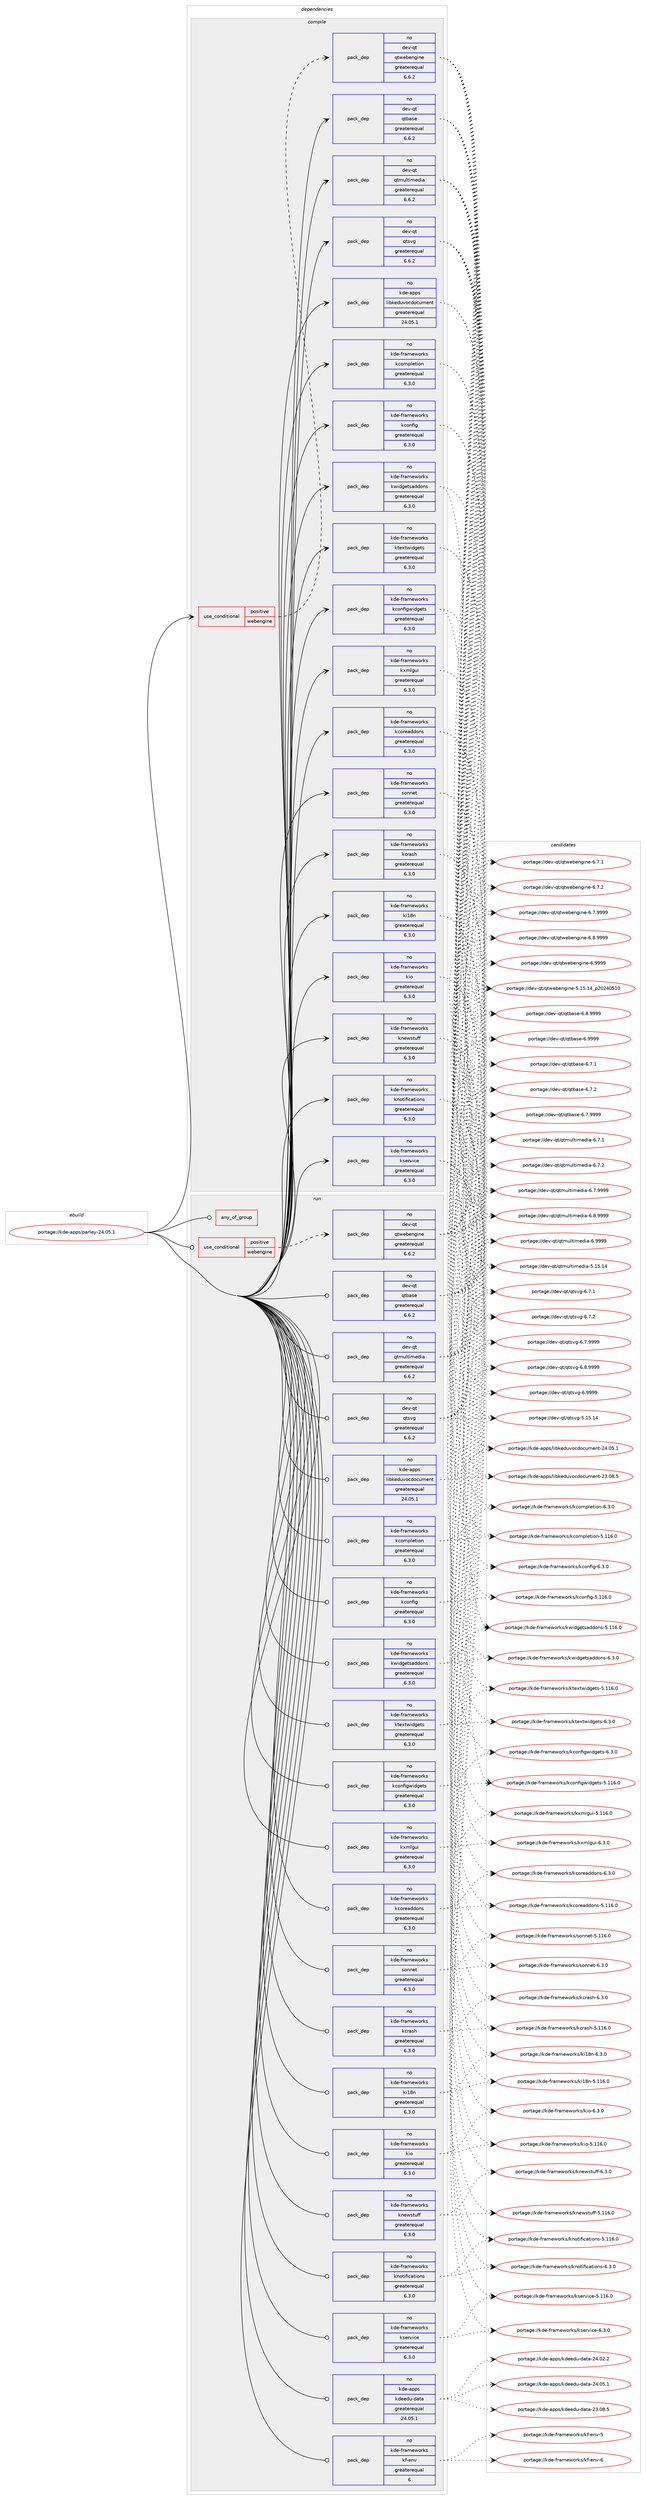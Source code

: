 digraph prolog {

# *************
# Graph options
# *************

newrank=true;
concentrate=true;
compound=true;
graph [rankdir=LR,fontname=Helvetica,fontsize=10,ranksep=1.5];#, ranksep=2.5, nodesep=0.2];
edge  [arrowhead=vee];
node  [fontname=Helvetica,fontsize=10];

# **********
# The ebuild
# **********

subgraph cluster_leftcol {
color=gray;
rank=same;
label=<<i>ebuild</i>>;
id [label="portage://kde-apps/parley-24.05.1", color=red, width=4, href="../kde-apps/parley-24.05.1.svg"];
}

# ****************
# The dependencies
# ****************

subgraph cluster_midcol {
color=gray;
label=<<i>dependencies</i>>;
subgraph cluster_compile {
fillcolor="#eeeeee";
style=filled;
label=<<i>compile</i>>;
subgraph cond66127 {
dependency134859 [label=<<TABLE BORDER="0" CELLBORDER="1" CELLSPACING="0" CELLPADDING="4"><TR><TD ROWSPAN="3" CELLPADDING="10">use_conditional</TD></TR><TR><TD>positive</TD></TR><TR><TD>webengine</TD></TR></TABLE>>, shape=none, color=red];
subgraph pack66768 {
dependency134860 [label=<<TABLE BORDER="0" CELLBORDER="1" CELLSPACING="0" CELLPADDING="4" WIDTH="220"><TR><TD ROWSPAN="6" CELLPADDING="30">pack_dep</TD></TR><TR><TD WIDTH="110">no</TD></TR><TR><TD>dev-qt</TD></TR><TR><TD>qtwebengine</TD></TR><TR><TD>greaterequal</TD></TR><TR><TD>6.6.2</TD></TR></TABLE>>, shape=none, color=blue];
}
dependency134859:e -> dependency134860:w [weight=20,style="dashed",arrowhead="vee"];
}
id:e -> dependency134859:w [weight=20,style="solid",arrowhead="vee"];
# *** BEGIN UNKNOWN DEPENDENCY TYPE (TODO) ***
# id -> package_dependency(portage://kde-apps/parley-24.05.1,install,no,app-i18n,translate-shell,none,[,,],[],[])
# *** END UNKNOWN DEPENDENCY TYPE (TODO) ***

# *** BEGIN UNKNOWN DEPENDENCY TYPE (TODO) ***
# id -> package_dependency(portage://kde-apps/parley-24.05.1,install,no,dev-libs,libxml2,none,[,,],[slot(2)],[])
# *** END UNKNOWN DEPENDENCY TYPE (TODO) ***

# *** BEGIN UNKNOWN DEPENDENCY TYPE (TODO) ***
# id -> package_dependency(portage://kde-apps/parley-24.05.1,install,no,dev-libs,libxslt,none,[,,],[],[])
# *** END UNKNOWN DEPENDENCY TYPE (TODO) ***

subgraph pack66769 {
dependency134861 [label=<<TABLE BORDER="0" CELLBORDER="1" CELLSPACING="0" CELLPADDING="4" WIDTH="220"><TR><TD ROWSPAN="6" CELLPADDING="30">pack_dep</TD></TR><TR><TD WIDTH="110">no</TD></TR><TR><TD>dev-qt</TD></TR><TR><TD>qtbase</TD></TR><TR><TD>greaterequal</TD></TR><TR><TD>6.6.2</TD></TR></TABLE>>, shape=none, color=blue];
}
id:e -> dependency134861:w [weight=20,style="solid",arrowhead="vee"];
# *** BEGIN UNKNOWN DEPENDENCY TYPE (TODO) ***
# id -> package_dependency(portage://kde-apps/parley-24.05.1,install,no,dev-qt,qtbase,none,[,,],[slot(6)],[])
# *** END UNKNOWN DEPENDENCY TYPE (TODO) ***

subgraph pack66770 {
dependency134862 [label=<<TABLE BORDER="0" CELLBORDER="1" CELLSPACING="0" CELLPADDING="4" WIDTH="220"><TR><TD ROWSPAN="6" CELLPADDING="30">pack_dep</TD></TR><TR><TD WIDTH="110">no</TD></TR><TR><TD>dev-qt</TD></TR><TR><TD>qtmultimedia</TD></TR><TR><TD>greaterequal</TD></TR><TR><TD>6.6.2</TD></TR></TABLE>>, shape=none, color=blue];
}
id:e -> dependency134862:w [weight=20,style="solid",arrowhead="vee"];
subgraph pack66771 {
dependency134863 [label=<<TABLE BORDER="0" CELLBORDER="1" CELLSPACING="0" CELLPADDING="4" WIDTH="220"><TR><TD ROWSPAN="6" CELLPADDING="30">pack_dep</TD></TR><TR><TD WIDTH="110">no</TD></TR><TR><TD>dev-qt</TD></TR><TR><TD>qtsvg</TD></TR><TR><TD>greaterequal</TD></TR><TR><TD>6.6.2</TD></TR></TABLE>>, shape=none, color=blue];
}
id:e -> dependency134863:w [weight=20,style="solid",arrowhead="vee"];
subgraph pack66772 {
dependency134864 [label=<<TABLE BORDER="0" CELLBORDER="1" CELLSPACING="0" CELLPADDING="4" WIDTH="220"><TR><TD ROWSPAN="6" CELLPADDING="30">pack_dep</TD></TR><TR><TD WIDTH="110">no</TD></TR><TR><TD>kde-apps</TD></TR><TR><TD>libkeduvocdocument</TD></TR><TR><TD>greaterequal</TD></TR><TR><TD>24.05.1</TD></TR></TABLE>>, shape=none, color=blue];
}
id:e -> dependency134864:w [weight=20,style="solid",arrowhead="vee"];
subgraph pack66773 {
dependency134865 [label=<<TABLE BORDER="0" CELLBORDER="1" CELLSPACING="0" CELLPADDING="4" WIDTH="220"><TR><TD ROWSPAN="6" CELLPADDING="30">pack_dep</TD></TR><TR><TD WIDTH="110">no</TD></TR><TR><TD>kde-frameworks</TD></TR><TR><TD>kcompletion</TD></TR><TR><TD>greaterequal</TD></TR><TR><TD>6.3.0</TD></TR></TABLE>>, shape=none, color=blue];
}
id:e -> dependency134865:w [weight=20,style="solid",arrowhead="vee"];
subgraph pack66774 {
dependency134866 [label=<<TABLE BORDER="0" CELLBORDER="1" CELLSPACING="0" CELLPADDING="4" WIDTH="220"><TR><TD ROWSPAN="6" CELLPADDING="30">pack_dep</TD></TR><TR><TD WIDTH="110">no</TD></TR><TR><TD>kde-frameworks</TD></TR><TR><TD>kconfig</TD></TR><TR><TD>greaterequal</TD></TR><TR><TD>6.3.0</TD></TR></TABLE>>, shape=none, color=blue];
}
id:e -> dependency134866:w [weight=20,style="solid",arrowhead="vee"];
subgraph pack66775 {
dependency134867 [label=<<TABLE BORDER="0" CELLBORDER="1" CELLSPACING="0" CELLPADDING="4" WIDTH="220"><TR><TD ROWSPAN="6" CELLPADDING="30">pack_dep</TD></TR><TR><TD WIDTH="110">no</TD></TR><TR><TD>kde-frameworks</TD></TR><TR><TD>kconfigwidgets</TD></TR><TR><TD>greaterequal</TD></TR><TR><TD>6.3.0</TD></TR></TABLE>>, shape=none, color=blue];
}
id:e -> dependency134867:w [weight=20,style="solid",arrowhead="vee"];
subgraph pack66776 {
dependency134868 [label=<<TABLE BORDER="0" CELLBORDER="1" CELLSPACING="0" CELLPADDING="4" WIDTH="220"><TR><TD ROWSPAN="6" CELLPADDING="30">pack_dep</TD></TR><TR><TD WIDTH="110">no</TD></TR><TR><TD>kde-frameworks</TD></TR><TR><TD>kcoreaddons</TD></TR><TR><TD>greaterequal</TD></TR><TR><TD>6.3.0</TD></TR></TABLE>>, shape=none, color=blue];
}
id:e -> dependency134868:w [weight=20,style="solid",arrowhead="vee"];
subgraph pack66777 {
dependency134869 [label=<<TABLE BORDER="0" CELLBORDER="1" CELLSPACING="0" CELLPADDING="4" WIDTH="220"><TR><TD ROWSPAN="6" CELLPADDING="30">pack_dep</TD></TR><TR><TD WIDTH="110">no</TD></TR><TR><TD>kde-frameworks</TD></TR><TR><TD>kcrash</TD></TR><TR><TD>greaterequal</TD></TR><TR><TD>6.3.0</TD></TR></TABLE>>, shape=none, color=blue];
}
id:e -> dependency134869:w [weight=20,style="solid",arrowhead="vee"];
subgraph pack66778 {
dependency134870 [label=<<TABLE BORDER="0" CELLBORDER="1" CELLSPACING="0" CELLPADDING="4" WIDTH="220"><TR><TD ROWSPAN="6" CELLPADDING="30">pack_dep</TD></TR><TR><TD WIDTH="110">no</TD></TR><TR><TD>kde-frameworks</TD></TR><TR><TD>ki18n</TD></TR><TR><TD>greaterequal</TD></TR><TR><TD>6.3.0</TD></TR></TABLE>>, shape=none, color=blue];
}
id:e -> dependency134870:w [weight=20,style="solid",arrowhead="vee"];
subgraph pack66779 {
dependency134871 [label=<<TABLE BORDER="0" CELLBORDER="1" CELLSPACING="0" CELLPADDING="4" WIDTH="220"><TR><TD ROWSPAN="6" CELLPADDING="30">pack_dep</TD></TR><TR><TD WIDTH="110">no</TD></TR><TR><TD>kde-frameworks</TD></TR><TR><TD>kio</TD></TR><TR><TD>greaterequal</TD></TR><TR><TD>6.3.0</TD></TR></TABLE>>, shape=none, color=blue];
}
id:e -> dependency134871:w [weight=20,style="solid",arrowhead="vee"];
subgraph pack66780 {
dependency134872 [label=<<TABLE BORDER="0" CELLBORDER="1" CELLSPACING="0" CELLPADDING="4" WIDTH="220"><TR><TD ROWSPAN="6" CELLPADDING="30">pack_dep</TD></TR><TR><TD WIDTH="110">no</TD></TR><TR><TD>kde-frameworks</TD></TR><TR><TD>knewstuff</TD></TR><TR><TD>greaterequal</TD></TR><TR><TD>6.3.0</TD></TR></TABLE>>, shape=none, color=blue];
}
id:e -> dependency134872:w [weight=20,style="solid",arrowhead="vee"];
subgraph pack66781 {
dependency134873 [label=<<TABLE BORDER="0" CELLBORDER="1" CELLSPACING="0" CELLPADDING="4" WIDTH="220"><TR><TD ROWSPAN="6" CELLPADDING="30">pack_dep</TD></TR><TR><TD WIDTH="110">no</TD></TR><TR><TD>kde-frameworks</TD></TR><TR><TD>knotifications</TD></TR><TR><TD>greaterequal</TD></TR><TR><TD>6.3.0</TD></TR></TABLE>>, shape=none, color=blue];
}
id:e -> dependency134873:w [weight=20,style="solid",arrowhead="vee"];
subgraph pack66782 {
dependency134874 [label=<<TABLE BORDER="0" CELLBORDER="1" CELLSPACING="0" CELLPADDING="4" WIDTH="220"><TR><TD ROWSPAN="6" CELLPADDING="30">pack_dep</TD></TR><TR><TD WIDTH="110">no</TD></TR><TR><TD>kde-frameworks</TD></TR><TR><TD>kservice</TD></TR><TR><TD>greaterequal</TD></TR><TR><TD>6.3.0</TD></TR></TABLE>>, shape=none, color=blue];
}
id:e -> dependency134874:w [weight=20,style="solid",arrowhead="vee"];
subgraph pack66783 {
dependency134875 [label=<<TABLE BORDER="0" CELLBORDER="1" CELLSPACING="0" CELLPADDING="4" WIDTH="220"><TR><TD ROWSPAN="6" CELLPADDING="30">pack_dep</TD></TR><TR><TD WIDTH="110">no</TD></TR><TR><TD>kde-frameworks</TD></TR><TR><TD>ktextwidgets</TD></TR><TR><TD>greaterequal</TD></TR><TR><TD>6.3.0</TD></TR></TABLE>>, shape=none, color=blue];
}
id:e -> dependency134875:w [weight=20,style="solid",arrowhead="vee"];
subgraph pack66784 {
dependency134876 [label=<<TABLE BORDER="0" CELLBORDER="1" CELLSPACING="0" CELLPADDING="4" WIDTH="220"><TR><TD ROWSPAN="6" CELLPADDING="30">pack_dep</TD></TR><TR><TD WIDTH="110">no</TD></TR><TR><TD>kde-frameworks</TD></TR><TR><TD>kwidgetsaddons</TD></TR><TR><TD>greaterequal</TD></TR><TR><TD>6.3.0</TD></TR></TABLE>>, shape=none, color=blue];
}
id:e -> dependency134876:w [weight=20,style="solid",arrowhead="vee"];
subgraph pack66785 {
dependency134877 [label=<<TABLE BORDER="0" CELLBORDER="1" CELLSPACING="0" CELLPADDING="4" WIDTH="220"><TR><TD ROWSPAN="6" CELLPADDING="30">pack_dep</TD></TR><TR><TD WIDTH="110">no</TD></TR><TR><TD>kde-frameworks</TD></TR><TR><TD>kxmlgui</TD></TR><TR><TD>greaterequal</TD></TR><TR><TD>6.3.0</TD></TR></TABLE>>, shape=none, color=blue];
}
id:e -> dependency134877:w [weight=20,style="solid",arrowhead="vee"];
subgraph pack66786 {
dependency134878 [label=<<TABLE BORDER="0" CELLBORDER="1" CELLSPACING="0" CELLPADDING="4" WIDTH="220"><TR><TD ROWSPAN="6" CELLPADDING="30">pack_dep</TD></TR><TR><TD WIDTH="110">no</TD></TR><TR><TD>kde-frameworks</TD></TR><TR><TD>sonnet</TD></TR><TR><TD>greaterequal</TD></TR><TR><TD>6.3.0</TD></TR></TABLE>>, shape=none, color=blue];
}
id:e -> dependency134878:w [weight=20,style="solid",arrowhead="vee"];
}
subgraph cluster_compileandrun {
fillcolor="#eeeeee";
style=filled;
label=<<i>compile and run</i>>;
}
subgraph cluster_run {
fillcolor="#eeeeee";
style=filled;
label=<<i>run</i>>;
subgraph any1812 {
dependency134879 [label=<<TABLE BORDER="0" CELLBORDER="1" CELLSPACING="0" CELLPADDING="4"><TR><TD CELLPADDING="10">any_of_group</TD></TR></TABLE>>, shape=none, color=red];# *** BEGIN UNKNOWN DEPENDENCY TYPE (TODO) ***
# dependency134879 -> package_dependency(portage://kde-apps/parley-24.05.1,run,no,kde-frameworks,breeze-icons,none,[,,],any_different_slot,[])
# *** END UNKNOWN DEPENDENCY TYPE (TODO) ***

# *** BEGIN UNKNOWN DEPENDENCY TYPE (TODO) ***
# dependency134879 -> package_dependency(portage://kde-apps/parley-24.05.1,run,no,kde-frameworks,oxygen-icons,none,[,,],any_different_slot,[])
# *** END UNKNOWN DEPENDENCY TYPE (TODO) ***

}
id:e -> dependency134879:w [weight=20,style="solid",arrowhead="odot"];
subgraph cond66128 {
dependency134880 [label=<<TABLE BORDER="0" CELLBORDER="1" CELLSPACING="0" CELLPADDING="4"><TR><TD ROWSPAN="3" CELLPADDING="10">use_conditional</TD></TR><TR><TD>positive</TD></TR><TR><TD>webengine</TD></TR></TABLE>>, shape=none, color=red];
subgraph pack66787 {
dependency134881 [label=<<TABLE BORDER="0" CELLBORDER="1" CELLSPACING="0" CELLPADDING="4" WIDTH="220"><TR><TD ROWSPAN="6" CELLPADDING="30">pack_dep</TD></TR><TR><TD WIDTH="110">no</TD></TR><TR><TD>dev-qt</TD></TR><TR><TD>qtwebengine</TD></TR><TR><TD>greaterequal</TD></TR><TR><TD>6.6.2</TD></TR></TABLE>>, shape=none, color=blue];
}
dependency134880:e -> dependency134881:w [weight=20,style="dashed",arrowhead="vee"];
}
id:e -> dependency134880:w [weight=20,style="solid",arrowhead="odot"];
# *** BEGIN UNKNOWN DEPENDENCY TYPE (TODO) ***
# id -> package_dependency(portage://kde-apps/parley-24.05.1,run,no,app-i18n,translate-shell,none,[,,],[],[])
# *** END UNKNOWN DEPENDENCY TYPE (TODO) ***

# *** BEGIN UNKNOWN DEPENDENCY TYPE (TODO) ***
# id -> package_dependency(portage://kde-apps/parley-24.05.1,run,no,dev-libs,libxml2,none,[,,],[slot(2)],[])
# *** END UNKNOWN DEPENDENCY TYPE (TODO) ***

# *** BEGIN UNKNOWN DEPENDENCY TYPE (TODO) ***
# id -> package_dependency(portage://kde-apps/parley-24.05.1,run,no,dev-libs,libxslt,none,[,,],[],[])
# *** END UNKNOWN DEPENDENCY TYPE (TODO) ***

subgraph pack66788 {
dependency134882 [label=<<TABLE BORDER="0" CELLBORDER="1" CELLSPACING="0" CELLPADDING="4" WIDTH="220"><TR><TD ROWSPAN="6" CELLPADDING="30">pack_dep</TD></TR><TR><TD WIDTH="110">no</TD></TR><TR><TD>dev-qt</TD></TR><TR><TD>qtbase</TD></TR><TR><TD>greaterequal</TD></TR><TR><TD>6.6.2</TD></TR></TABLE>>, shape=none, color=blue];
}
id:e -> dependency134882:w [weight=20,style="solid",arrowhead="odot"];
# *** BEGIN UNKNOWN DEPENDENCY TYPE (TODO) ***
# id -> package_dependency(portage://kde-apps/parley-24.05.1,run,no,dev-qt,qtbase,none,[,,],[slot(6)],[])
# *** END UNKNOWN DEPENDENCY TYPE (TODO) ***

subgraph pack66789 {
dependency134883 [label=<<TABLE BORDER="0" CELLBORDER="1" CELLSPACING="0" CELLPADDING="4" WIDTH="220"><TR><TD ROWSPAN="6" CELLPADDING="30">pack_dep</TD></TR><TR><TD WIDTH="110">no</TD></TR><TR><TD>dev-qt</TD></TR><TR><TD>qtmultimedia</TD></TR><TR><TD>greaterequal</TD></TR><TR><TD>6.6.2</TD></TR></TABLE>>, shape=none, color=blue];
}
id:e -> dependency134883:w [weight=20,style="solid",arrowhead="odot"];
subgraph pack66790 {
dependency134884 [label=<<TABLE BORDER="0" CELLBORDER="1" CELLSPACING="0" CELLPADDING="4" WIDTH="220"><TR><TD ROWSPAN="6" CELLPADDING="30">pack_dep</TD></TR><TR><TD WIDTH="110">no</TD></TR><TR><TD>dev-qt</TD></TR><TR><TD>qtsvg</TD></TR><TR><TD>greaterequal</TD></TR><TR><TD>6.6.2</TD></TR></TABLE>>, shape=none, color=blue];
}
id:e -> dependency134884:w [weight=20,style="solid",arrowhead="odot"];
subgraph pack66791 {
dependency134885 [label=<<TABLE BORDER="0" CELLBORDER="1" CELLSPACING="0" CELLPADDING="4" WIDTH="220"><TR><TD ROWSPAN="6" CELLPADDING="30">pack_dep</TD></TR><TR><TD WIDTH="110">no</TD></TR><TR><TD>kde-apps</TD></TR><TR><TD>kdeedu-data</TD></TR><TR><TD>greaterequal</TD></TR><TR><TD>24.05.1</TD></TR></TABLE>>, shape=none, color=blue];
}
id:e -> dependency134885:w [weight=20,style="solid",arrowhead="odot"];
subgraph pack66792 {
dependency134886 [label=<<TABLE BORDER="0" CELLBORDER="1" CELLSPACING="0" CELLPADDING="4" WIDTH="220"><TR><TD ROWSPAN="6" CELLPADDING="30">pack_dep</TD></TR><TR><TD WIDTH="110">no</TD></TR><TR><TD>kde-apps</TD></TR><TR><TD>libkeduvocdocument</TD></TR><TR><TD>greaterequal</TD></TR><TR><TD>24.05.1</TD></TR></TABLE>>, shape=none, color=blue];
}
id:e -> dependency134886:w [weight=20,style="solid",arrowhead="odot"];
subgraph pack66793 {
dependency134887 [label=<<TABLE BORDER="0" CELLBORDER="1" CELLSPACING="0" CELLPADDING="4" WIDTH="220"><TR><TD ROWSPAN="6" CELLPADDING="30">pack_dep</TD></TR><TR><TD WIDTH="110">no</TD></TR><TR><TD>kde-frameworks</TD></TR><TR><TD>kcompletion</TD></TR><TR><TD>greaterequal</TD></TR><TR><TD>6.3.0</TD></TR></TABLE>>, shape=none, color=blue];
}
id:e -> dependency134887:w [weight=20,style="solid",arrowhead="odot"];
subgraph pack66794 {
dependency134888 [label=<<TABLE BORDER="0" CELLBORDER="1" CELLSPACING="0" CELLPADDING="4" WIDTH="220"><TR><TD ROWSPAN="6" CELLPADDING="30">pack_dep</TD></TR><TR><TD WIDTH="110">no</TD></TR><TR><TD>kde-frameworks</TD></TR><TR><TD>kconfig</TD></TR><TR><TD>greaterequal</TD></TR><TR><TD>6.3.0</TD></TR></TABLE>>, shape=none, color=blue];
}
id:e -> dependency134888:w [weight=20,style="solid",arrowhead="odot"];
subgraph pack66795 {
dependency134889 [label=<<TABLE BORDER="0" CELLBORDER="1" CELLSPACING="0" CELLPADDING="4" WIDTH="220"><TR><TD ROWSPAN="6" CELLPADDING="30">pack_dep</TD></TR><TR><TD WIDTH="110">no</TD></TR><TR><TD>kde-frameworks</TD></TR><TR><TD>kconfigwidgets</TD></TR><TR><TD>greaterequal</TD></TR><TR><TD>6.3.0</TD></TR></TABLE>>, shape=none, color=blue];
}
id:e -> dependency134889:w [weight=20,style="solid",arrowhead="odot"];
subgraph pack66796 {
dependency134890 [label=<<TABLE BORDER="0" CELLBORDER="1" CELLSPACING="0" CELLPADDING="4" WIDTH="220"><TR><TD ROWSPAN="6" CELLPADDING="30">pack_dep</TD></TR><TR><TD WIDTH="110">no</TD></TR><TR><TD>kde-frameworks</TD></TR><TR><TD>kcoreaddons</TD></TR><TR><TD>greaterequal</TD></TR><TR><TD>6.3.0</TD></TR></TABLE>>, shape=none, color=blue];
}
id:e -> dependency134890:w [weight=20,style="solid",arrowhead="odot"];
subgraph pack66797 {
dependency134891 [label=<<TABLE BORDER="0" CELLBORDER="1" CELLSPACING="0" CELLPADDING="4" WIDTH="220"><TR><TD ROWSPAN="6" CELLPADDING="30">pack_dep</TD></TR><TR><TD WIDTH="110">no</TD></TR><TR><TD>kde-frameworks</TD></TR><TR><TD>kcrash</TD></TR><TR><TD>greaterequal</TD></TR><TR><TD>6.3.0</TD></TR></TABLE>>, shape=none, color=blue];
}
id:e -> dependency134891:w [weight=20,style="solid",arrowhead="odot"];
subgraph pack66798 {
dependency134892 [label=<<TABLE BORDER="0" CELLBORDER="1" CELLSPACING="0" CELLPADDING="4" WIDTH="220"><TR><TD ROWSPAN="6" CELLPADDING="30">pack_dep</TD></TR><TR><TD WIDTH="110">no</TD></TR><TR><TD>kde-frameworks</TD></TR><TR><TD>kf-env</TD></TR><TR><TD>greaterequal</TD></TR><TR><TD>6</TD></TR></TABLE>>, shape=none, color=blue];
}
id:e -> dependency134892:w [weight=20,style="solid",arrowhead="odot"];
subgraph pack66799 {
dependency134893 [label=<<TABLE BORDER="0" CELLBORDER="1" CELLSPACING="0" CELLPADDING="4" WIDTH="220"><TR><TD ROWSPAN="6" CELLPADDING="30">pack_dep</TD></TR><TR><TD WIDTH="110">no</TD></TR><TR><TD>kde-frameworks</TD></TR><TR><TD>ki18n</TD></TR><TR><TD>greaterequal</TD></TR><TR><TD>6.3.0</TD></TR></TABLE>>, shape=none, color=blue];
}
id:e -> dependency134893:w [weight=20,style="solid",arrowhead="odot"];
subgraph pack66800 {
dependency134894 [label=<<TABLE BORDER="0" CELLBORDER="1" CELLSPACING="0" CELLPADDING="4" WIDTH="220"><TR><TD ROWSPAN="6" CELLPADDING="30">pack_dep</TD></TR><TR><TD WIDTH="110">no</TD></TR><TR><TD>kde-frameworks</TD></TR><TR><TD>kio</TD></TR><TR><TD>greaterequal</TD></TR><TR><TD>6.3.0</TD></TR></TABLE>>, shape=none, color=blue];
}
id:e -> dependency134894:w [weight=20,style="solid",arrowhead="odot"];
subgraph pack66801 {
dependency134895 [label=<<TABLE BORDER="0" CELLBORDER="1" CELLSPACING="0" CELLPADDING="4" WIDTH="220"><TR><TD ROWSPAN="6" CELLPADDING="30">pack_dep</TD></TR><TR><TD WIDTH="110">no</TD></TR><TR><TD>kde-frameworks</TD></TR><TR><TD>knewstuff</TD></TR><TR><TD>greaterequal</TD></TR><TR><TD>6.3.0</TD></TR></TABLE>>, shape=none, color=blue];
}
id:e -> dependency134895:w [weight=20,style="solid",arrowhead="odot"];
subgraph pack66802 {
dependency134896 [label=<<TABLE BORDER="0" CELLBORDER="1" CELLSPACING="0" CELLPADDING="4" WIDTH="220"><TR><TD ROWSPAN="6" CELLPADDING="30">pack_dep</TD></TR><TR><TD WIDTH="110">no</TD></TR><TR><TD>kde-frameworks</TD></TR><TR><TD>knotifications</TD></TR><TR><TD>greaterequal</TD></TR><TR><TD>6.3.0</TD></TR></TABLE>>, shape=none, color=blue];
}
id:e -> dependency134896:w [weight=20,style="solid",arrowhead="odot"];
subgraph pack66803 {
dependency134897 [label=<<TABLE BORDER="0" CELLBORDER="1" CELLSPACING="0" CELLPADDING="4" WIDTH="220"><TR><TD ROWSPAN="6" CELLPADDING="30">pack_dep</TD></TR><TR><TD WIDTH="110">no</TD></TR><TR><TD>kde-frameworks</TD></TR><TR><TD>kservice</TD></TR><TR><TD>greaterequal</TD></TR><TR><TD>6.3.0</TD></TR></TABLE>>, shape=none, color=blue];
}
id:e -> dependency134897:w [weight=20,style="solid",arrowhead="odot"];
subgraph pack66804 {
dependency134898 [label=<<TABLE BORDER="0" CELLBORDER="1" CELLSPACING="0" CELLPADDING="4" WIDTH="220"><TR><TD ROWSPAN="6" CELLPADDING="30">pack_dep</TD></TR><TR><TD WIDTH="110">no</TD></TR><TR><TD>kde-frameworks</TD></TR><TR><TD>ktextwidgets</TD></TR><TR><TD>greaterequal</TD></TR><TR><TD>6.3.0</TD></TR></TABLE>>, shape=none, color=blue];
}
id:e -> dependency134898:w [weight=20,style="solid",arrowhead="odot"];
subgraph pack66805 {
dependency134899 [label=<<TABLE BORDER="0" CELLBORDER="1" CELLSPACING="0" CELLPADDING="4" WIDTH="220"><TR><TD ROWSPAN="6" CELLPADDING="30">pack_dep</TD></TR><TR><TD WIDTH="110">no</TD></TR><TR><TD>kde-frameworks</TD></TR><TR><TD>kwidgetsaddons</TD></TR><TR><TD>greaterequal</TD></TR><TR><TD>6.3.0</TD></TR></TABLE>>, shape=none, color=blue];
}
id:e -> dependency134899:w [weight=20,style="solid",arrowhead="odot"];
subgraph pack66806 {
dependency134900 [label=<<TABLE BORDER="0" CELLBORDER="1" CELLSPACING="0" CELLPADDING="4" WIDTH="220"><TR><TD ROWSPAN="6" CELLPADDING="30">pack_dep</TD></TR><TR><TD WIDTH="110">no</TD></TR><TR><TD>kde-frameworks</TD></TR><TR><TD>kxmlgui</TD></TR><TR><TD>greaterequal</TD></TR><TR><TD>6.3.0</TD></TR></TABLE>>, shape=none, color=blue];
}
id:e -> dependency134900:w [weight=20,style="solid",arrowhead="odot"];
subgraph pack66807 {
dependency134901 [label=<<TABLE BORDER="0" CELLBORDER="1" CELLSPACING="0" CELLPADDING="4" WIDTH="220"><TR><TD ROWSPAN="6" CELLPADDING="30">pack_dep</TD></TR><TR><TD WIDTH="110">no</TD></TR><TR><TD>kde-frameworks</TD></TR><TR><TD>sonnet</TD></TR><TR><TD>greaterequal</TD></TR><TR><TD>6.3.0</TD></TR></TABLE>>, shape=none, color=blue];
}
id:e -> dependency134901:w [weight=20,style="solid",arrowhead="odot"];
# *** BEGIN UNKNOWN DEPENDENCY TYPE (TODO) ***
# id -> package_dependency(portage://kde-apps/parley-24.05.1,run,weak,kde-apps,parley,none,[,,],[slot(5)],[])
# *** END UNKNOWN DEPENDENCY TYPE (TODO) ***

}
}

# **************
# The candidates
# **************

subgraph cluster_choices {
rank=same;
color=gray;
label=<<i>candidates</i>>;

subgraph choice66768 {
color=black;
nodesep=1;
choice1001011184511311647113116119101981011101031051101014553464953464952951125048505248534948 [label="portage://dev-qt/qtwebengine-5.15.14_p20240510", color=red, width=4,href="../dev-qt/qtwebengine-5.15.14_p20240510.svg"];
choice100101118451131164711311611910198101110103105110101455446554649 [label="portage://dev-qt/qtwebengine-6.7.1", color=red, width=4,href="../dev-qt/qtwebengine-6.7.1.svg"];
choice100101118451131164711311611910198101110103105110101455446554650 [label="portage://dev-qt/qtwebengine-6.7.2", color=red, width=4,href="../dev-qt/qtwebengine-6.7.2.svg"];
choice100101118451131164711311611910198101110103105110101455446554657575757 [label="portage://dev-qt/qtwebengine-6.7.9999", color=red, width=4,href="../dev-qt/qtwebengine-6.7.9999.svg"];
choice100101118451131164711311611910198101110103105110101455446564657575757 [label="portage://dev-qt/qtwebengine-6.8.9999", color=red, width=4,href="../dev-qt/qtwebengine-6.8.9999.svg"];
choice10010111845113116471131161191019810111010310511010145544657575757 [label="portage://dev-qt/qtwebengine-6.9999", color=red, width=4,href="../dev-qt/qtwebengine-6.9999.svg"];
dependency134860:e -> choice1001011184511311647113116119101981011101031051101014553464953464952951125048505248534948:w [style=dotted,weight="100"];
dependency134860:e -> choice100101118451131164711311611910198101110103105110101455446554649:w [style=dotted,weight="100"];
dependency134860:e -> choice100101118451131164711311611910198101110103105110101455446554650:w [style=dotted,weight="100"];
dependency134860:e -> choice100101118451131164711311611910198101110103105110101455446554657575757:w [style=dotted,weight="100"];
dependency134860:e -> choice100101118451131164711311611910198101110103105110101455446564657575757:w [style=dotted,weight="100"];
dependency134860:e -> choice10010111845113116471131161191019810111010310511010145544657575757:w [style=dotted,weight="100"];
}
subgraph choice66769 {
color=black;
nodesep=1;
choice10010111845113116471131169897115101455446554649 [label="portage://dev-qt/qtbase-6.7.1", color=red, width=4,href="../dev-qt/qtbase-6.7.1.svg"];
choice10010111845113116471131169897115101455446554650 [label="portage://dev-qt/qtbase-6.7.2", color=red, width=4,href="../dev-qt/qtbase-6.7.2.svg"];
choice10010111845113116471131169897115101455446554657575757 [label="portage://dev-qt/qtbase-6.7.9999", color=red, width=4,href="../dev-qt/qtbase-6.7.9999.svg"];
choice10010111845113116471131169897115101455446564657575757 [label="portage://dev-qt/qtbase-6.8.9999", color=red, width=4,href="../dev-qt/qtbase-6.8.9999.svg"];
choice1001011184511311647113116989711510145544657575757 [label="portage://dev-qt/qtbase-6.9999", color=red, width=4,href="../dev-qt/qtbase-6.9999.svg"];
dependency134861:e -> choice10010111845113116471131169897115101455446554649:w [style=dotted,weight="100"];
dependency134861:e -> choice10010111845113116471131169897115101455446554650:w [style=dotted,weight="100"];
dependency134861:e -> choice10010111845113116471131169897115101455446554657575757:w [style=dotted,weight="100"];
dependency134861:e -> choice10010111845113116471131169897115101455446564657575757:w [style=dotted,weight="100"];
dependency134861:e -> choice1001011184511311647113116989711510145544657575757:w [style=dotted,weight="100"];
}
subgraph choice66770 {
color=black;
nodesep=1;
choice1001011184511311647113116109117108116105109101100105974553464953464952 [label="portage://dev-qt/qtmultimedia-5.15.14", color=red, width=4,href="../dev-qt/qtmultimedia-5.15.14.svg"];
choice100101118451131164711311610911710811610510910110010597455446554649 [label="portage://dev-qt/qtmultimedia-6.7.1", color=red, width=4,href="../dev-qt/qtmultimedia-6.7.1.svg"];
choice100101118451131164711311610911710811610510910110010597455446554650 [label="portage://dev-qt/qtmultimedia-6.7.2", color=red, width=4,href="../dev-qt/qtmultimedia-6.7.2.svg"];
choice100101118451131164711311610911710811610510910110010597455446554657575757 [label="portage://dev-qt/qtmultimedia-6.7.9999", color=red, width=4,href="../dev-qt/qtmultimedia-6.7.9999.svg"];
choice100101118451131164711311610911710811610510910110010597455446564657575757 [label="portage://dev-qt/qtmultimedia-6.8.9999", color=red, width=4,href="../dev-qt/qtmultimedia-6.8.9999.svg"];
choice10010111845113116471131161091171081161051091011001059745544657575757 [label="portage://dev-qt/qtmultimedia-6.9999", color=red, width=4,href="../dev-qt/qtmultimedia-6.9999.svg"];
dependency134862:e -> choice1001011184511311647113116109117108116105109101100105974553464953464952:w [style=dotted,weight="100"];
dependency134862:e -> choice100101118451131164711311610911710811610510910110010597455446554649:w [style=dotted,weight="100"];
dependency134862:e -> choice100101118451131164711311610911710811610510910110010597455446554650:w [style=dotted,weight="100"];
dependency134862:e -> choice100101118451131164711311610911710811610510910110010597455446554657575757:w [style=dotted,weight="100"];
dependency134862:e -> choice100101118451131164711311610911710811610510910110010597455446564657575757:w [style=dotted,weight="100"];
dependency134862:e -> choice10010111845113116471131161091171081161051091011001059745544657575757:w [style=dotted,weight="100"];
}
subgraph choice66771 {
color=black;
nodesep=1;
choice10010111845113116471131161151181034553464953464952 [label="portage://dev-qt/qtsvg-5.15.14", color=red, width=4,href="../dev-qt/qtsvg-5.15.14.svg"];
choice1001011184511311647113116115118103455446554649 [label="portage://dev-qt/qtsvg-6.7.1", color=red, width=4,href="../dev-qt/qtsvg-6.7.1.svg"];
choice1001011184511311647113116115118103455446554650 [label="portage://dev-qt/qtsvg-6.7.2", color=red, width=4,href="../dev-qt/qtsvg-6.7.2.svg"];
choice1001011184511311647113116115118103455446554657575757 [label="portage://dev-qt/qtsvg-6.7.9999", color=red, width=4,href="../dev-qt/qtsvg-6.7.9999.svg"];
choice1001011184511311647113116115118103455446564657575757 [label="portage://dev-qt/qtsvg-6.8.9999", color=red, width=4,href="../dev-qt/qtsvg-6.8.9999.svg"];
choice100101118451131164711311611511810345544657575757 [label="portage://dev-qt/qtsvg-6.9999", color=red, width=4,href="../dev-qt/qtsvg-6.9999.svg"];
dependency134863:e -> choice10010111845113116471131161151181034553464953464952:w [style=dotted,weight="100"];
dependency134863:e -> choice1001011184511311647113116115118103455446554649:w [style=dotted,weight="100"];
dependency134863:e -> choice1001011184511311647113116115118103455446554650:w [style=dotted,weight="100"];
dependency134863:e -> choice1001011184511311647113116115118103455446554657575757:w [style=dotted,weight="100"];
dependency134863:e -> choice1001011184511311647113116115118103455446564657575757:w [style=dotted,weight="100"];
dependency134863:e -> choice100101118451131164711311611511810345544657575757:w [style=dotted,weight="100"];
}
subgraph choice66772 {
color=black;
nodesep=1;
choice1071001014597112112115471081059810710110011711811199100111991171091011101164550514648564653 [label="portage://kde-apps/libkeduvocdocument-23.08.5", color=red, width=4,href="../kde-apps/libkeduvocdocument-23.08.5.svg"];
choice1071001014597112112115471081059810710110011711811199100111991171091011101164550524648534649 [label="portage://kde-apps/libkeduvocdocument-24.05.1", color=red, width=4,href="../kde-apps/libkeduvocdocument-24.05.1.svg"];
dependency134864:e -> choice1071001014597112112115471081059810710110011711811199100111991171091011101164550514648564653:w [style=dotted,weight="100"];
dependency134864:e -> choice1071001014597112112115471081059810710110011711811199100111991171091011101164550524648534649:w [style=dotted,weight="100"];
}
subgraph choice66773 {
color=black;
nodesep=1;
choice107100101451021149710910111911111410711547107991111091121081011161051111104553464949544648 [label="portage://kde-frameworks/kcompletion-5.116.0", color=red, width=4,href="../kde-frameworks/kcompletion-5.116.0.svg"];
choice10710010145102114971091011191111141071154710799111109112108101116105111110455446514648 [label="portage://kde-frameworks/kcompletion-6.3.0", color=red, width=4,href="../kde-frameworks/kcompletion-6.3.0.svg"];
dependency134865:e -> choice107100101451021149710910111911111410711547107991111091121081011161051111104553464949544648:w [style=dotted,weight="100"];
dependency134865:e -> choice10710010145102114971091011191111141071154710799111109112108101116105111110455446514648:w [style=dotted,weight="100"];
}
subgraph choice66774 {
color=black;
nodesep=1;
choice107100101451021149710910111911111410711547107991111101021051034553464949544648 [label="portage://kde-frameworks/kconfig-5.116.0", color=red, width=4,href="../kde-frameworks/kconfig-5.116.0.svg"];
choice10710010145102114971091011191111141071154710799111110102105103455446514648 [label="portage://kde-frameworks/kconfig-6.3.0", color=red, width=4,href="../kde-frameworks/kconfig-6.3.0.svg"];
dependency134866:e -> choice107100101451021149710910111911111410711547107991111101021051034553464949544648:w [style=dotted,weight="100"];
dependency134866:e -> choice10710010145102114971091011191111141071154710799111110102105103455446514648:w [style=dotted,weight="100"];
}
subgraph choice66775 {
color=black;
nodesep=1;
choice107100101451021149710910111911111410711547107991111101021051031191051001031011161154553464949544648 [label="portage://kde-frameworks/kconfigwidgets-5.116.0", color=red, width=4,href="../kde-frameworks/kconfigwidgets-5.116.0.svg"];
choice10710010145102114971091011191111141071154710799111110102105103119105100103101116115455446514648 [label="portage://kde-frameworks/kconfigwidgets-6.3.0", color=red, width=4,href="../kde-frameworks/kconfigwidgets-6.3.0.svg"];
dependency134867:e -> choice107100101451021149710910111911111410711547107991111101021051031191051001031011161154553464949544648:w [style=dotted,weight="100"];
dependency134867:e -> choice10710010145102114971091011191111141071154710799111110102105103119105100103101116115455446514648:w [style=dotted,weight="100"];
}
subgraph choice66776 {
color=black;
nodesep=1;
choice10710010145102114971091011191111141071154710799111114101971001001111101154553464949544648 [label="portage://kde-frameworks/kcoreaddons-5.116.0", color=red, width=4,href="../kde-frameworks/kcoreaddons-5.116.0.svg"];
choice1071001014510211497109101119111114107115471079911111410197100100111110115455446514648 [label="portage://kde-frameworks/kcoreaddons-6.3.0", color=red, width=4,href="../kde-frameworks/kcoreaddons-6.3.0.svg"];
dependency134868:e -> choice10710010145102114971091011191111141071154710799111114101971001001111101154553464949544648:w [style=dotted,weight="100"];
dependency134868:e -> choice1071001014510211497109101119111114107115471079911111410197100100111110115455446514648:w [style=dotted,weight="100"];
}
subgraph choice66777 {
color=black;
nodesep=1;
choice10710010145102114971091011191111141071154710799114971151044553464949544648 [label="portage://kde-frameworks/kcrash-5.116.0", color=red, width=4,href="../kde-frameworks/kcrash-5.116.0.svg"];
choice1071001014510211497109101119111114107115471079911497115104455446514648 [label="portage://kde-frameworks/kcrash-6.3.0", color=red, width=4,href="../kde-frameworks/kcrash-6.3.0.svg"];
dependency134869:e -> choice10710010145102114971091011191111141071154710799114971151044553464949544648:w [style=dotted,weight="100"];
dependency134869:e -> choice1071001014510211497109101119111114107115471079911497115104455446514648:w [style=dotted,weight="100"];
}
subgraph choice66778 {
color=black;
nodesep=1;
choice10710010145102114971091011191111141071154710710549561104553464949544648 [label="portage://kde-frameworks/ki18n-5.116.0", color=red, width=4,href="../kde-frameworks/ki18n-5.116.0.svg"];
choice1071001014510211497109101119111114107115471071054956110455446514648 [label="portage://kde-frameworks/ki18n-6.3.0", color=red, width=4,href="../kde-frameworks/ki18n-6.3.0.svg"];
dependency134870:e -> choice10710010145102114971091011191111141071154710710549561104553464949544648:w [style=dotted,weight="100"];
dependency134870:e -> choice1071001014510211497109101119111114107115471071054956110455446514648:w [style=dotted,weight="100"];
}
subgraph choice66779 {
color=black;
nodesep=1;
choice1071001014510211497109101119111114107115471071051114553464949544648 [label="portage://kde-frameworks/kio-5.116.0", color=red, width=4,href="../kde-frameworks/kio-5.116.0.svg"];
choice107100101451021149710910111911111410711547107105111455446514648 [label="portage://kde-frameworks/kio-6.3.0", color=red, width=4,href="../kde-frameworks/kio-6.3.0.svg"];
dependency134871:e -> choice1071001014510211497109101119111114107115471071051114553464949544648:w [style=dotted,weight="100"];
dependency134871:e -> choice107100101451021149710910111911111410711547107105111455446514648:w [style=dotted,weight="100"];
}
subgraph choice66780 {
color=black;
nodesep=1;
choice1071001014510211497109101119111114107115471071101011191151161171021024553464949544648 [label="portage://kde-frameworks/knewstuff-5.116.0", color=red, width=4,href="../kde-frameworks/knewstuff-5.116.0.svg"];
choice107100101451021149710910111911111410711547107110101119115116117102102455446514648 [label="portage://kde-frameworks/knewstuff-6.3.0", color=red, width=4,href="../kde-frameworks/knewstuff-6.3.0.svg"];
dependency134872:e -> choice1071001014510211497109101119111114107115471071101011191151161171021024553464949544648:w [style=dotted,weight="100"];
dependency134872:e -> choice107100101451021149710910111911111410711547107110101119115116117102102455446514648:w [style=dotted,weight="100"];
}
subgraph choice66781 {
color=black;
nodesep=1;
choice10710010145102114971091011191111141071154710711011111610510210599971161051111101154553464949544648 [label="portage://kde-frameworks/knotifications-5.116.0", color=red, width=4,href="../kde-frameworks/knotifications-5.116.0.svg"];
choice1071001014510211497109101119111114107115471071101111161051021059997116105111110115455446514648 [label="portage://kde-frameworks/knotifications-6.3.0", color=red, width=4,href="../kde-frameworks/knotifications-6.3.0.svg"];
dependency134873:e -> choice10710010145102114971091011191111141071154710711011111610510210599971161051111101154553464949544648:w [style=dotted,weight="100"];
dependency134873:e -> choice1071001014510211497109101119111114107115471071101111161051021059997116105111110115455446514648:w [style=dotted,weight="100"];
}
subgraph choice66782 {
color=black;
nodesep=1;
choice107100101451021149710910111911111410711547107115101114118105991014553464949544648 [label="portage://kde-frameworks/kservice-5.116.0", color=red, width=4,href="../kde-frameworks/kservice-5.116.0.svg"];
choice10710010145102114971091011191111141071154710711510111411810599101455446514648 [label="portage://kde-frameworks/kservice-6.3.0", color=red, width=4,href="../kde-frameworks/kservice-6.3.0.svg"];
dependency134874:e -> choice107100101451021149710910111911111410711547107115101114118105991014553464949544648:w [style=dotted,weight="100"];
dependency134874:e -> choice10710010145102114971091011191111141071154710711510111411810599101455446514648:w [style=dotted,weight="100"];
}
subgraph choice66783 {
color=black;
nodesep=1;
choice1071001014510211497109101119111114107115471071161011201161191051001031011161154553464949544648 [label="portage://kde-frameworks/ktextwidgets-5.116.0", color=red, width=4,href="../kde-frameworks/ktextwidgets-5.116.0.svg"];
choice107100101451021149710910111911111410711547107116101120116119105100103101116115455446514648 [label="portage://kde-frameworks/ktextwidgets-6.3.0", color=red, width=4,href="../kde-frameworks/ktextwidgets-6.3.0.svg"];
dependency134875:e -> choice1071001014510211497109101119111114107115471071161011201161191051001031011161154553464949544648:w [style=dotted,weight="100"];
dependency134875:e -> choice107100101451021149710910111911111410711547107116101120116119105100103101116115455446514648:w [style=dotted,weight="100"];
}
subgraph choice66784 {
color=black;
nodesep=1;
choice107100101451021149710910111911111410711547107119105100103101116115971001001111101154553464949544648 [label="portage://kde-frameworks/kwidgetsaddons-5.116.0", color=red, width=4,href="../kde-frameworks/kwidgetsaddons-5.116.0.svg"];
choice10710010145102114971091011191111141071154710711910510010310111611597100100111110115455446514648 [label="portage://kde-frameworks/kwidgetsaddons-6.3.0", color=red, width=4,href="../kde-frameworks/kwidgetsaddons-6.3.0.svg"];
dependency134876:e -> choice107100101451021149710910111911111410711547107119105100103101116115971001001111101154553464949544648:w [style=dotted,weight="100"];
dependency134876:e -> choice10710010145102114971091011191111141071154710711910510010310111611597100100111110115455446514648:w [style=dotted,weight="100"];
}
subgraph choice66785 {
color=black;
nodesep=1;
choice1071001014510211497109101119111114107115471071201091081031171054553464949544648 [label="portage://kde-frameworks/kxmlgui-5.116.0", color=red, width=4,href="../kde-frameworks/kxmlgui-5.116.0.svg"];
choice107100101451021149710910111911111410711547107120109108103117105455446514648 [label="portage://kde-frameworks/kxmlgui-6.3.0", color=red, width=4,href="../kde-frameworks/kxmlgui-6.3.0.svg"];
dependency134877:e -> choice1071001014510211497109101119111114107115471071201091081031171054553464949544648:w [style=dotted,weight="100"];
dependency134877:e -> choice107100101451021149710910111911111410711547107120109108103117105455446514648:w [style=dotted,weight="100"];
}
subgraph choice66786 {
color=black;
nodesep=1;
choice1071001014510211497109101119111114107115471151111101101011164553464949544648 [label="portage://kde-frameworks/sonnet-5.116.0", color=red, width=4,href="../kde-frameworks/sonnet-5.116.0.svg"];
choice107100101451021149710910111911111410711547115111110110101116455446514648 [label="portage://kde-frameworks/sonnet-6.3.0", color=red, width=4,href="../kde-frameworks/sonnet-6.3.0.svg"];
dependency134878:e -> choice1071001014510211497109101119111114107115471151111101101011164553464949544648:w [style=dotted,weight="100"];
dependency134878:e -> choice107100101451021149710910111911111410711547115111110110101116455446514648:w [style=dotted,weight="100"];
}
subgraph choice66787 {
color=black;
nodesep=1;
choice1001011184511311647113116119101981011101031051101014553464953464952951125048505248534948 [label="portage://dev-qt/qtwebengine-5.15.14_p20240510", color=red, width=4,href="../dev-qt/qtwebengine-5.15.14_p20240510.svg"];
choice100101118451131164711311611910198101110103105110101455446554649 [label="portage://dev-qt/qtwebengine-6.7.1", color=red, width=4,href="../dev-qt/qtwebengine-6.7.1.svg"];
choice100101118451131164711311611910198101110103105110101455446554650 [label="portage://dev-qt/qtwebengine-6.7.2", color=red, width=4,href="../dev-qt/qtwebengine-6.7.2.svg"];
choice100101118451131164711311611910198101110103105110101455446554657575757 [label="portage://dev-qt/qtwebengine-6.7.9999", color=red, width=4,href="../dev-qt/qtwebengine-6.7.9999.svg"];
choice100101118451131164711311611910198101110103105110101455446564657575757 [label="portage://dev-qt/qtwebengine-6.8.9999", color=red, width=4,href="../dev-qt/qtwebengine-6.8.9999.svg"];
choice10010111845113116471131161191019810111010310511010145544657575757 [label="portage://dev-qt/qtwebengine-6.9999", color=red, width=4,href="../dev-qt/qtwebengine-6.9999.svg"];
dependency134881:e -> choice1001011184511311647113116119101981011101031051101014553464953464952951125048505248534948:w [style=dotted,weight="100"];
dependency134881:e -> choice100101118451131164711311611910198101110103105110101455446554649:w [style=dotted,weight="100"];
dependency134881:e -> choice100101118451131164711311611910198101110103105110101455446554650:w [style=dotted,weight="100"];
dependency134881:e -> choice100101118451131164711311611910198101110103105110101455446554657575757:w [style=dotted,weight="100"];
dependency134881:e -> choice100101118451131164711311611910198101110103105110101455446564657575757:w [style=dotted,weight="100"];
dependency134881:e -> choice10010111845113116471131161191019810111010310511010145544657575757:w [style=dotted,weight="100"];
}
subgraph choice66788 {
color=black;
nodesep=1;
choice10010111845113116471131169897115101455446554649 [label="portage://dev-qt/qtbase-6.7.1", color=red, width=4,href="../dev-qt/qtbase-6.7.1.svg"];
choice10010111845113116471131169897115101455446554650 [label="portage://dev-qt/qtbase-6.7.2", color=red, width=4,href="../dev-qt/qtbase-6.7.2.svg"];
choice10010111845113116471131169897115101455446554657575757 [label="portage://dev-qt/qtbase-6.7.9999", color=red, width=4,href="../dev-qt/qtbase-6.7.9999.svg"];
choice10010111845113116471131169897115101455446564657575757 [label="portage://dev-qt/qtbase-6.8.9999", color=red, width=4,href="../dev-qt/qtbase-6.8.9999.svg"];
choice1001011184511311647113116989711510145544657575757 [label="portage://dev-qt/qtbase-6.9999", color=red, width=4,href="../dev-qt/qtbase-6.9999.svg"];
dependency134882:e -> choice10010111845113116471131169897115101455446554649:w [style=dotted,weight="100"];
dependency134882:e -> choice10010111845113116471131169897115101455446554650:w [style=dotted,weight="100"];
dependency134882:e -> choice10010111845113116471131169897115101455446554657575757:w [style=dotted,weight="100"];
dependency134882:e -> choice10010111845113116471131169897115101455446564657575757:w [style=dotted,weight="100"];
dependency134882:e -> choice1001011184511311647113116989711510145544657575757:w [style=dotted,weight="100"];
}
subgraph choice66789 {
color=black;
nodesep=1;
choice1001011184511311647113116109117108116105109101100105974553464953464952 [label="portage://dev-qt/qtmultimedia-5.15.14", color=red, width=4,href="../dev-qt/qtmultimedia-5.15.14.svg"];
choice100101118451131164711311610911710811610510910110010597455446554649 [label="portage://dev-qt/qtmultimedia-6.7.1", color=red, width=4,href="../dev-qt/qtmultimedia-6.7.1.svg"];
choice100101118451131164711311610911710811610510910110010597455446554650 [label="portage://dev-qt/qtmultimedia-6.7.2", color=red, width=4,href="../dev-qt/qtmultimedia-6.7.2.svg"];
choice100101118451131164711311610911710811610510910110010597455446554657575757 [label="portage://dev-qt/qtmultimedia-6.7.9999", color=red, width=4,href="../dev-qt/qtmultimedia-6.7.9999.svg"];
choice100101118451131164711311610911710811610510910110010597455446564657575757 [label="portage://dev-qt/qtmultimedia-6.8.9999", color=red, width=4,href="../dev-qt/qtmultimedia-6.8.9999.svg"];
choice10010111845113116471131161091171081161051091011001059745544657575757 [label="portage://dev-qt/qtmultimedia-6.9999", color=red, width=4,href="../dev-qt/qtmultimedia-6.9999.svg"];
dependency134883:e -> choice1001011184511311647113116109117108116105109101100105974553464953464952:w [style=dotted,weight="100"];
dependency134883:e -> choice100101118451131164711311610911710811610510910110010597455446554649:w [style=dotted,weight="100"];
dependency134883:e -> choice100101118451131164711311610911710811610510910110010597455446554650:w [style=dotted,weight="100"];
dependency134883:e -> choice100101118451131164711311610911710811610510910110010597455446554657575757:w [style=dotted,weight="100"];
dependency134883:e -> choice100101118451131164711311610911710811610510910110010597455446564657575757:w [style=dotted,weight="100"];
dependency134883:e -> choice10010111845113116471131161091171081161051091011001059745544657575757:w [style=dotted,weight="100"];
}
subgraph choice66790 {
color=black;
nodesep=1;
choice10010111845113116471131161151181034553464953464952 [label="portage://dev-qt/qtsvg-5.15.14", color=red, width=4,href="../dev-qt/qtsvg-5.15.14.svg"];
choice1001011184511311647113116115118103455446554649 [label="portage://dev-qt/qtsvg-6.7.1", color=red, width=4,href="../dev-qt/qtsvg-6.7.1.svg"];
choice1001011184511311647113116115118103455446554650 [label="portage://dev-qt/qtsvg-6.7.2", color=red, width=4,href="../dev-qt/qtsvg-6.7.2.svg"];
choice1001011184511311647113116115118103455446554657575757 [label="portage://dev-qt/qtsvg-6.7.9999", color=red, width=4,href="../dev-qt/qtsvg-6.7.9999.svg"];
choice1001011184511311647113116115118103455446564657575757 [label="portage://dev-qt/qtsvg-6.8.9999", color=red, width=4,href="../dev-qt/qtsvg-6.8.9999.svg"];
choice100101118451131164711311611511810345544657575757 [label="portage://dev-qt/qtsvg-6.9999", color=red, width=4,href="../dev-qt/qtsvg-6.9999.svg"];
dependency134884:e -> choice10010111845113116471131161151181034553464953464952:w [style=dotted,weight="100"];
dependency134884:e -> choice1001011184511311647113116115118103455446554649:w [style=dotted,weight="100"];
dependency134884:e -> choice1001011184511311647113116115118103455446554650:w [style=dotted,weight="100"];
dependency134884:e -> choice1001011184511311647113116115118103455446554657575757:w [style=dotted,weight="100"];
dependency134884:e -> choice1001011184511311647113116115118103455446564657575757:w [style=dotted,weight="100"];
dependency134884:e -> choice100101118451131164711311611511810345544657575757:w [style=dotted,weight="100"];
}
subgraph choice66791 {
color=black;
nodesep=1;
choice1071001014597112112115471071001011011001174510097116974550514648564653 [label="portage://kde-apps/kdeedu-data-23.08.5", color=red, width=4,href="../kde-apps/kdeedu-data-23.08.5.svg"];
choice1071001014597112112115471071001011011001174510097116974550524648504650 [label="portage://kde-apps/kdeedu-data-24.02.2", color=red, width=4,href="../kde-apps/kdeedu-data-24.02.2.svg"];
choice1071001014597112112115471071001011011001174510097116974550524648534649 [label="portage://kde-apps/kdeedu-data-24.05.1", color=red, width=4,href="../kde-apps/kdeedu-data-24.05.1.svg"];
dependency134885:e -> choice1071001014597112112115471071001011011001174510097116974550514648564653:w [style=dotted,weight="100"];
dependency134885:e -> choice1071001014597112112115471071001011011001174510097116974550524648504650:w [style=dotted,weight="100"];
dependency134885:e -> choice1071001014597112112115471071001011011001174510097116974550524648534649:w [style=dotted,weight="100"];
}
subgraph choice66792 {
color=black;
nodesep=1;
choice1071001014597112112115471081059810710110011711811199100111991171091011101164550514648564653 [label="portage://kde-apps/libkeduvocdocument-23.08.5", color=red, width=4,href="../kde-apps/libkeduvocdocument-23.08.5.svg"];
choice1071001014597112112115471081059810710110011711811199100111991171091011101164550524648534649 [label="portage://kde-apps/libkeduvocdocument-24.05.1", color=red, width=4,href="../kde-apps/libkeduvocdocument-24.05.1.svg"];
dependency134886:e -> choice1071001014597112112115471081059810710110011711811199100111991171091011101164550514648564653:w [style=dotted,weight="100"];
dependency134886:e -> choice1071001014597112112115471081059810710110011711811199100111991171091011101164550524648534649:w [style=dotted,weight="100"];
}
subgraph choice66793 {
color=black;
nodesep=1;
choice107100101451021149710910111911111410711547107991111091121081011161051111104553464949544648 [label="portage://kde-frameworks/kcompletion-5.116.0", color=red, width=4,href="../kde-frameworks/kcompletion-5.116.0.svg"];
choice10710010145102114971091011191111141071154710799111109112108101116105111110455446514648 [label="portage://kde-frameworks/kcompletion-6.3.0", color=red, width=4,href="../kde-frameworks/kcompletion-6.3.0.svg"];
dependency134887:e -> choice107100101451021149710910111911111410711547107991111091121081011161051111104553464949544648:w [style=dotted,weight="100"];
dependency134887:e -> choice10710010145102114971091011191111141071154710799111109112108101116105111110455446514648:w [style=dotted,weight="100"];
}
subgraph choice66794 {
color=black;
nodesep=1;
choice107100101451021149710910111911111410711547107991111101021051034553464949544648 [label="portage://kde-frameworks/kconfig-5.116.0", color=red, width=4,href="../kde-frameworks/kconfig-5.116.0.svg"];
choice10710010145102114971091011191111141071154710799111110102105103455446514648 [label="portage://kde-frameworks/kconfig-6.3.0", color=red, width=4,href="../kde-frameworks/kconfig-6.3.0.svg"];
dependency134888:e -> choice107100101451021149710910111911111410711547107991111101021051034553464949544648:w [style=dotted,weight="100"];
dependency134888:e -> choice10710010145102114971091011191111141071154710799111110102105103455446514648:w [style=dotted,weight="100"];
}
subgraph choice66795 {
color=black;
nodesep=1;
choice107100101451021149710910111911111410711547107991111101021051031191051001031011161154553464949544648 [label="portage://kde-frameworks/kconfigwidgets-5.116.0", color=red, width=4,href="../kde-frameworks/kconfigwidgets-5.116.0.svg"];
choice10710010145102114971091011191111141071154710799111110102105103119105100103101116115455446514648 [label="portage://kde-frameworks/kconfigwidgets-6.3.0", color=red, width=4,href="../kde-frameworks/kconfigwidgets-6.3.0.svg"];
dependency134889:e -> choice107100101451021149710910111911111410711547107991111101021051031191051001031011161154553464949544648:w [style=dotted,weight="100"];
dependency134889:e -> choice10710010145102114971091011191111141071154710799111110102105103119105100103101116115455446514648:w [style=dotted,weight="100"];
}
subgraph choice66796 {
color=black;
nodesep=1;
choice10710010145102114971091011191111141071154710799111114101971001001111101154553464949544648 [label="portage://kde-frameworks/kcoreaddons-5.116.0", color=red, width=4,href="../kde-frameworks/kcoreaddons-5.116.0.svg"];
choice1071001014510211497109101119111114107115471079911111410197100100111110115455446514648 [label="portage://kde-frameworks/kcoreaddons-6.3.0", color=red, width=4,href="../kde-frameworks/kcoreaddons-6.3.0.svg"];
dependency134890:e -> choice10710010145102114971091011191111141071154710799111114101971001001111101154553464949544648:w [style=dotted,weight="100"];
dependency134890:e -> choice1071001014510211497109101119111114107115471079911111410197100100111110115455446514648:w [style=dotted,weight="100"];
}
subgraph choice66797 {
color=black;
nodesep=1;
choice10710010145102114971091011191111141071154710799114971151044553464949544648 [label="portage://kde-frameworks/kcrash-5.116.0", color=red, width=4,href="../kde-frameworks/kcrash-5.116.0.svg"];
choice1071001014510211497109101119111114107115471079911497115104455446514648 [label="portage://kde-frameworks/kcrash-6.3.0", color=red, width=4,href="../kde-frameworks/kcrash-6.3.0.svg"];
dependency134891:e -> choice10710010145102114971091011191111141071154710799114971151044553464949544648:w [style=dotted,weight="100"];
dependency134891:e -> choice1071001014510211497109101119111114107115471079911497115104455446514648:w [style=dotted,weight="100"];
}
subgraph choice66798 {
color=black;
nodesep=1;
choice107100101451021149710910111911111410711547107102451011101184553 [label="portage://kde-frameworks/kf-env-5", color=red, width=4,href="../kde-frameworks/kf-env-5.svg"];
choice107100101451021149710910111911111410711547107102451011101184554 [label="portage://kde-frameworks/kf-env-6", color=red, width=4,href="../kde-frameworks/kf-env-6.svg"];
dependency134892:e -> choice107100101451021149710910111911111410711547107102451011101184553:w [style=dotted,weight="100"];
dependency134892:e -> choice107100101451021149710910111911111410711547107102451011101184554:w [style=dotted,weight="100"];
}
subgraph choice66799 {
color=black;
nodesep=1;
choice10710010145102114971091011191111141071154710710549561104553464949544648 [label="portage://kde-frameworks/ki18n-5.116.0", color=red, width=4,href="../kde-frameworks/ki18n-5.116.0.svg"];
choice1071001014510211497109101119111114107115471071054956110455446514648 [label="portage://kde-frameworks/ki18n-6.3.0", color=red, width=4,href="../kde-frameworks/ki18n-6.3.0.svg"];
dependency134893:e -> choice10710010145102114971091011191111141071154710710549561104553464949544648:w [style=dotted,weight="100"];
dependency134893:e -> choice1071001014510211497109101119111114107115471071054956110455446514648:w [style=dotted,weight="100"];
}
subgraph choice66800 {
color=black;
nodesep=1;
choice1071001014510211497109101119111114107115471071051114553464949544648 [label="portage://kde-frameworks/kio-5.116.0", color=red, width=4,href="../kde-frameworks/kio-5.116.0.svg"];
choice107100101451021149710910111911111410711547107105111455446514648 [label="portage://kde-frameworks/kio-6.3.0", color=red, width=4,href="../kde-frameworks/kio-6.3.0.svg"];
dependency134894:e -> choice1071001014510211497109101119111114107115471071051114553464949544648:w [style=dotted,weight="100"];
dependency134894:e -> choice107100101451021149710910111911111410711547107105111455446514648:w [style=dotted,weight="100"];
}
subgraph choice66801 {
color=black;
nodesep=1;
choice1071001014510211497109101119111114107115471071101011191151161171021024553464949544648 [label="portage://kde-frameworks/knewstuff-5.116.0", color=red, width=4,href="../kde-frameworks/knewstuff-5.116.0.svg"];
choice107100101451021149710910111911111410711547107110101119115116117102102455446514648 [label="portage://kde-frameworks/knewstuff-6.3.0", color=red, width=4,href="../kde-frameworks/knewstuff-6.3.0.svg"];
dependency134895:e -> choice1071001014510211497109101119111114107115471071101011191151161171021024553464949544648:w [style=dotted,weight="100"];
dependency134895:e -> choice107100101451021149710910111911111410711547107110101119115116117102102455446514648:w [style=dotted,weight="100"];
}
subgraph choice66802 {
color=black;
nodesep=1;
choice10710010145102114971091011191111141071154710711011111610510210599971161051111101154553464949544648 [label="portage://kde-frameworks/knotifications-5.116.0", color=red, width=4,href="../kde-frameworks/knotifications-5.116.0.svg"];
choice1071001014510211497109101119111114107115471071101111161051021059997116105111110115455446514648 [label="portage://kde-frameworks/knotifications-6.3.0", color=red, width=4,href="../kde-frameworks/knotifications-6.3.0.svg"];
dependency134896:e -> choice10710010145102114971091011191111141071154710711011111610510210599971161051111101154553464949544648:w [style=dotted,weight="100"];
dependency134896:e -> choice1071001014510211497109101119111114107115471071101111161051021059997116105111110115455446514648:w [style=dotted,weight="100"];
}
subgraph choice66803 {
color=black;
nodesep=1;
choice107100101451021149710910111911111410711547107115101114118105991014553464949544648 [label="portage://kde-frameworks/kservice-5.116.0", color=red, width=4,href="../kde-frameworks/kservice-5.116.0.svg"];
choice10710010145102114971091011191111141071154710711510111411810599101455446514648 [label="portage://kde-frameworks/kservice-6.3.0", color=red, width=4,href="../kde-frameworks/kservice-6.3.0.svg"];
dependency134897:e -> choice107100101451021149710910111911111410711547107115101114118105991014553464949544648:w [style=dotted,weight="100"];
dependency134897:e -> choice10710010145102114971091011191111141071154710711510111411810599101455446514648:w [style=dotted,weight="100"];
}
subgraph choice66804 {
color=black;
nodesep=1;
choice1071001014510211497109101119111114107115471071161011201161191051001031011161154553464949544648 [label="portage://kde-frameworks/ktextwidgets-5.116.0", color=red, width=4,href="../kde-frameworks/ktextwidgets-5.116.0.svg"];
choice107100101451021149710910111911111410711547107116101120116119105100103101116115455446514648 [label="portage://kde-frameworks/ktextwidgets-6.3.0", color=red, width=4,href="../kde-frameworks/ktextwidgets-6.3.0.svg"];
dependency134898:e -> choice1071001014510211497109101119111114107115471071161011201161191051001031011161154553464949544648:w [style=dotted,weight="100"];
dependency134898:e -> choice107100101451021149710910111911111410711547107116101120116119105100103101116115455446514648:w [style=dotted,weight="100"];
}
subgraph choice66805 {
color=black;
nodesep=1;
choice107100101451021149710910111911111410711547107119105100103101116115971001001111101154553464949544648 [label="portage://kde-frameworks/kwidgetsaddons-5.116.0", color=red, width=4,href="../kde-frameworks/kwidgetsaddons-5.116.0.svg"];
choice10710010145102114971091011191111141071154710711910510010310111611597100100111110115455446514648 [label="portage://kde-frameworks/kwidgetsaddons-6.3.0", color=red, width=4,href="../kde-frameworks/kwidgetsaddons-6.3.0.svg"];
dependency134899:e -> choice107100101451021149710910111911111410711547107119105100103101116115971001001111101154553464949544648:w [style=dotted,weight="100"];
dependency134899:e -> choice10710010145102114971091011191111141071154710711910510010310111611597100100111110115455446514648:w [style=dotted,weight="100"];
}
subgraph choice66806 {
color=black;
nodesep=1;
choice1071001014510211497109101119111114107115471071201091081031171054553464949544648 [label="portage://kde-frameworks/kxmlgui-5.116.0", color=red, width=4,href="../kde-frameworks/kxmlgui-5.116.0.svg"];
choice107100101451021149710910111911111410711547107120109108103117105455446514648 [label="portage://kde-frameworks/kxmlgui-6.3.0", color=red, width=4,href="../kde-frameworks/kxmlgui-6.3.0.svg"];
dependency134900:e -> choice1071001014510211497109101119111114107115471071201091081031171054553464949544648:w [style=dotted,weight="100"];
dependency134900:e -> choice107100101451021149710910111911111410711547107120109108103117105455446514648:w [style=dotted,weight="100"];
}
subgraph choice66807 {
color=black;
nodesep=1;
choice1071001014510211497109101119111114107115471151111101101011164553464949544648 [label="portage://kde-frameworks/sonnet-5.116.0", color=red, width=4,href="../kde-frameworks/sonnet-5.116.0.svg"];
choice107100101451021149710910111911111410711547115111110110101116455446514648 [label="portage://kde-frameworks/sonnet-6.3.0", color=red, width=4,href="../kde-frameworks/sonnet-6.3.0.svg"];
dependency134901:e -> choice1071001014510211497109101119111114107115471151111101101011164553464949544648:w [style=dotted,weight="100"];
dependency134901:e -> choice107100101451021149710910111911111410711547115111110110101116455446514648:w [style=dotted,weight="100"];
}
}

}
